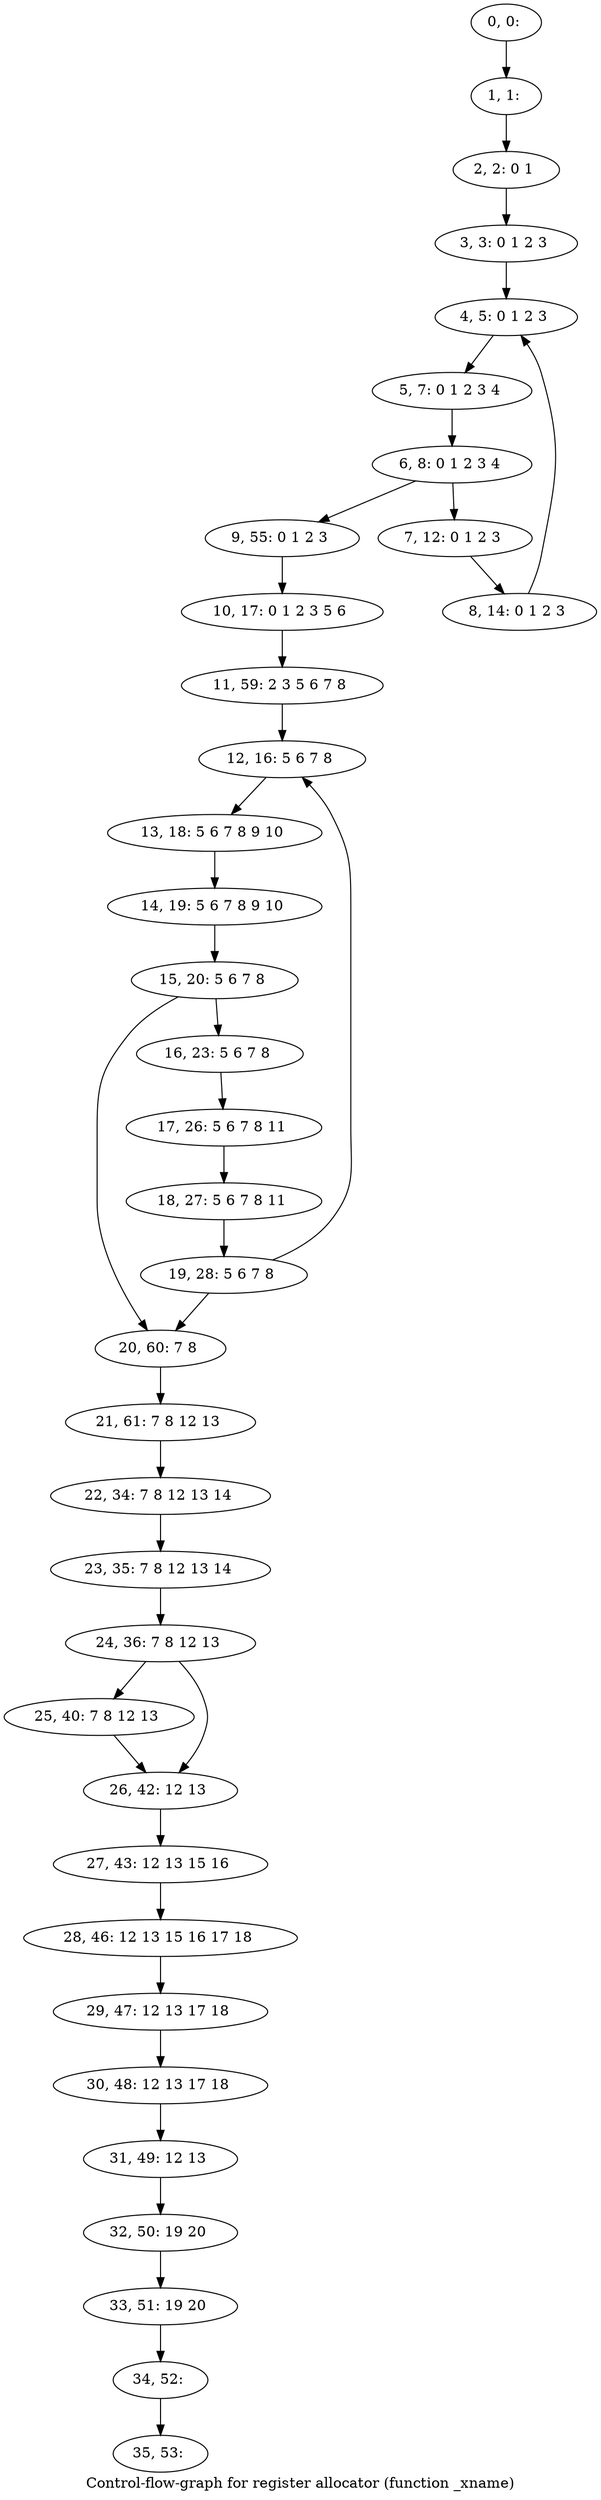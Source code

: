 digraph G {
graph [label="Control-flow-graph for register allocator (function _xname)"]
0[label="0, 0: "];
1[label="1, 1: "];
2[label="2, 2: 0 1 "];
3[label="3, 3: 0 1 2 3 "];
4[label="4, 5: 0 1 2 3 "];
5[label="5, 7: 0 1 2 3 4 "];
6[label="6, 8: 0 1 2 3 4 "];
7[label="7, 12: 0 1 2 3 "];
8[label="8, 14: 0 1 2 3 "];
9[label="9, 55: 0 1 2 3 "];
10[label="10, 17: 0 1 2 3 5 6 "];
11[label="11, 59: 2 3 5 6 7 8 "];
12[label="12, 16: 5 6 7 8 "];
13[label="13, 18: 5 6 7 8 9 10 "];
14[label="14, 19: 5 6 7 8 9 10 "];
15[label="15, 20: 5 6 7 8 "];
16[label="16, 23: 5 6 7 8 "];
17[label="17, 26: 5 6 7 8 11 "];
18[label="18, 27: 5 6 7 8 11 "];
19[label="19, 28: 5 6 7 8 "];
20[label="20, 60: 7 8 "];
21[label="21, 61: 7 8 12 13 "];
22[label="22, 34: 7 8 12 13 14 "];
23[label="23, 35: 7 8 12 13 14 "];
24[label="24, 36: 7 8 12 13 "];
25[label="25, 40: 7 8 12 13 "];
26[label="26, 42: 12 13 "];
27[label="27, 43: 12 13 15 16 "];
28[label="28, 46: 12 13 15 16 17 18 "];
29[label="29, 47: 12 13 17 18 "];
30[label="30, 48: 12 13 17 18 "];
31[label="31, 49: 12 13 "];
32[label="32, 50: 19 20 "];
33[label="33, 51: 19 20 "];
34[label="34, 52: "];
35[label="35, 53: "];
0->1 ;
1->2 ;
2->3 ;
3->4 ;
4->5 ;
5->6 ;
6->7 ;
6->9 ;
7->8 ;
8->4 ;
9->10 ;
10->11 ;
11->12 ;
12->13 ;
13->14 ;
14->15 ;
15->16 ;
15->20 ;
16->17 ;
17->18 ;
18->19 ;
19->20 ;
19->12 ;
20->21 ;
21->22 ;
22->23 ;
23->24 ;
24->25 ;
24->26 ;
25->26 ;
26->27 ;
27->28 ;
28->29 ;
29->30 ;
30->31 ;
31->32 ;
32->33 ;
33->34 ;
34->35 ;
}
